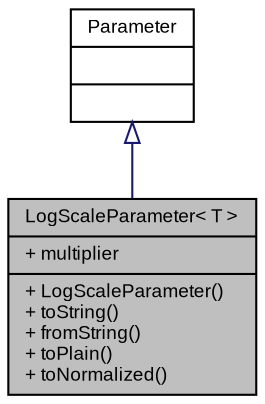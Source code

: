 digraph G
{
  bgcolor="transparent";
  edge [fontname="Arial",fontsize="9",labelfontname="Arial",labelfontsize="9"];
  node [fontname="Arial",fontsize="9",shape=record];
  Node1 [label="{LogScaleParameter\< T \>\n|+ multiplier\l|+ LogScaleParameter()\l+ toString()\l+ fromString()\l+ toPlain()\l+ toNormalized()\l}",height=0.2,width=0.4,color="black", fillcolor="grey75", style="filled" fontcolor="black"];
  Node2 -> Node1 [dir=back,color="midnightblue",fontsize="9",style="solid",arrowtail="empty",fontname="Arial"];
  Node2 [label="{Parameter\n||}",height=0.2,width=0.4,color="black",URL="vstsdk.tag$classSteinberg_1_1Vst_1_1Parameter.html"];
}
